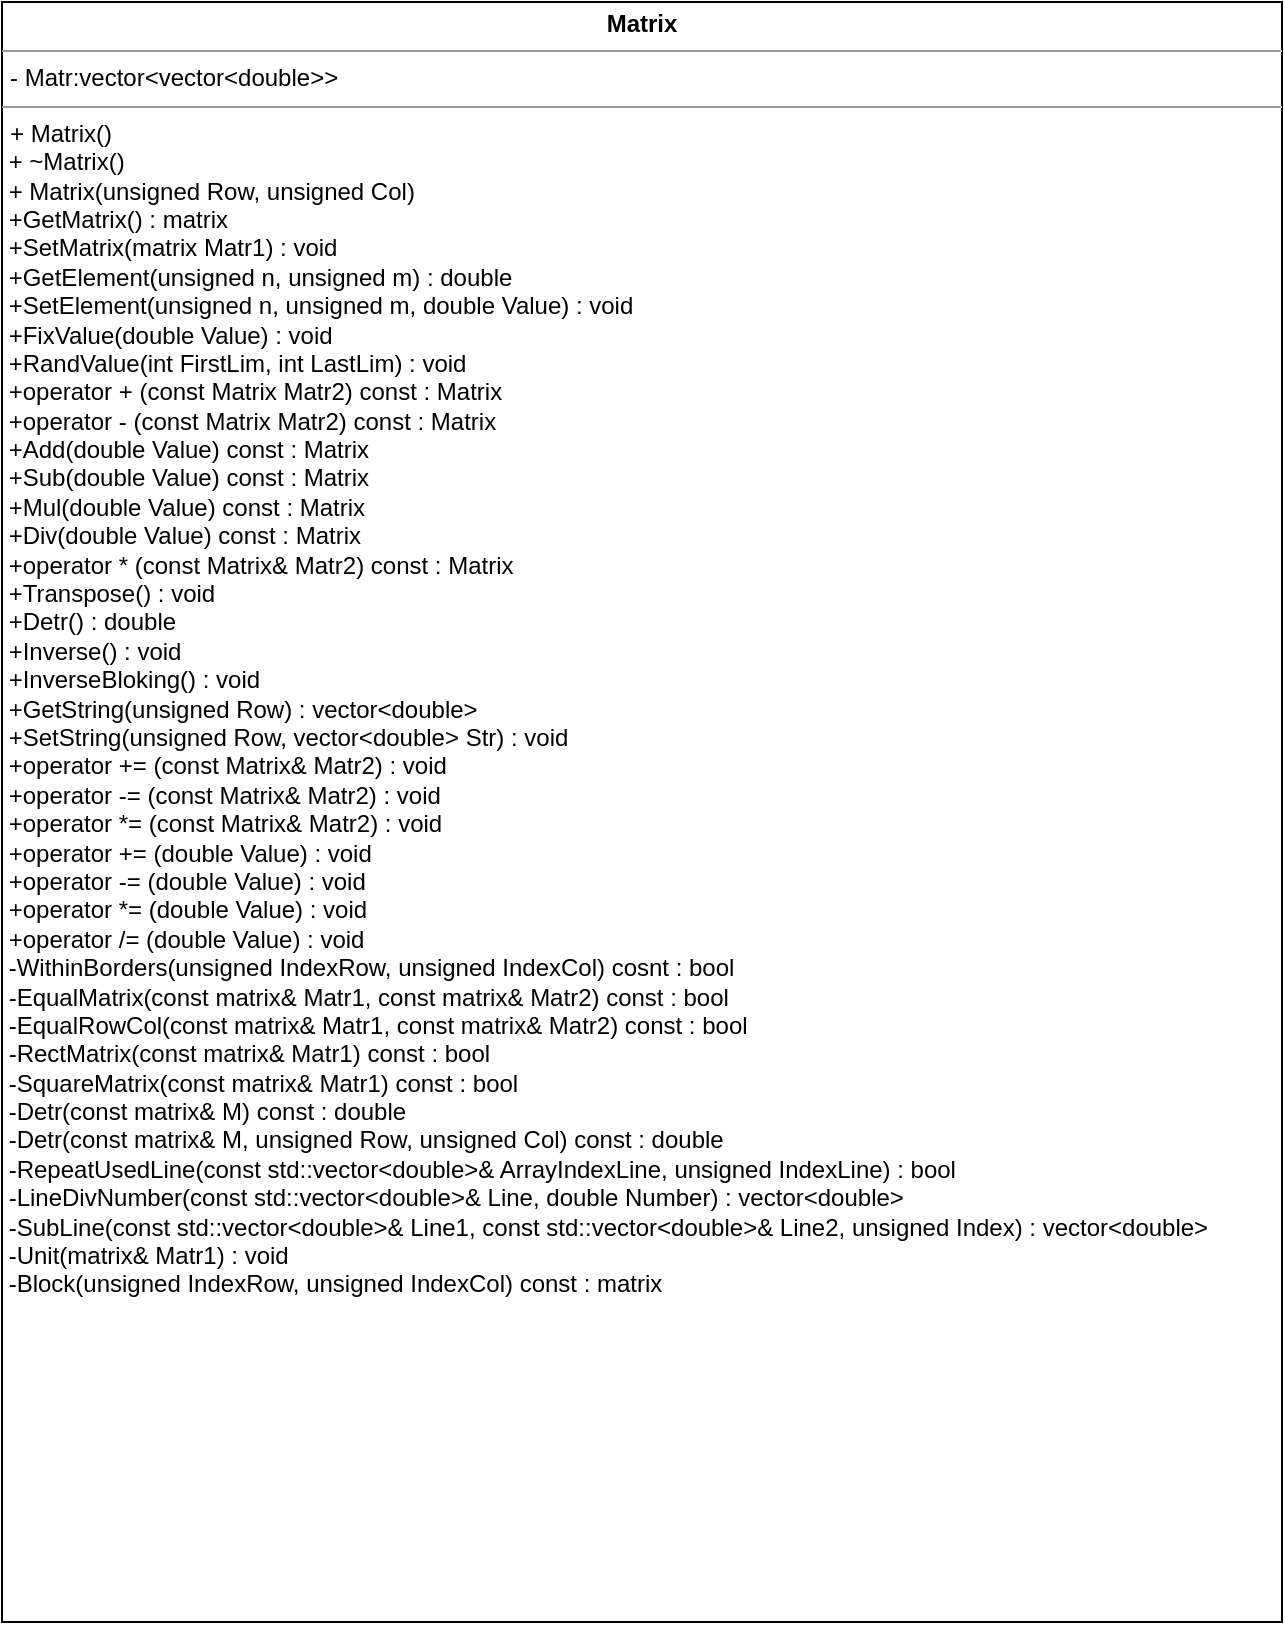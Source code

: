<mxfile version="12.2.0" type="device" pages="1"><diagram id="Cb_7YYXEISywEMdYCYmm" name="Страница 1"><mxGraphModel dx="854" dy="436" grid="1" gridSize="10" guides="1" tooltips="1" connect="1" arrows="1" fold="1" page="1" pageScale="1" pageWidth="827" pageHeight="1169" math="0" shadow="0"><root><mxCell id="0"/><mxCell id="1" parent="0"/><mxCell id="hlAFoEHx2L4_d5qpCudw-1" value="&lt;p style=&quot;margin: 0px ; margin-top: 4px ; text-align: center&quot;&gt;&lt;b&gt;Matrix&lt;/b&gt;&lt;/p&gt;&lt;hr size=&quot;1&quot;&gt;&lt;p style=&quot;margin: 0px ; margin-left: 4px&quot;&gt;- Matr:vector&amp;lt;vector&amp;lt;double&amp;gt;&amp;gt;&lt;/p&gt;&lt;hr size=&quot;1&quot;&gt;&lt;p style=&quot;margin: 0px ; margin-left: 4px&quot;&gt;+ Matrix()&lt;/p&gt;&amp;nbsp;+ ~Matrix()&lt;br&gt;&amp;nbsp;+ Matrix(unsigned Row, unsigned Col)&lt;br&gt;&amp;nbsp;+GetMatrix() : matrix&lt;br&gt;&amp;nbsp;+SetMatrix(matrix Matr1) : void&lt;br&gt;&amp;nbsp;+GetElement(unsigned n, unsigned m) : double&lt;br&gt;&amp;nbsp;+SetElement(unsigned n, unsigned m, double Value) : void&lt;br&gt;&amp;nbsp;+FixValue(double Value) : void&lt;br&gt;&amp;nbsp;+RandValue(int FirstLim, int LastLim) : void&lt;br&gt;&amp;nbsp;+operator + (const Matrix Matr2) const : Matrix&lt;br&gt;&amp;nbsp;+operator - (const Matrix Matr2) const : Matrix&lt;br&gt;&amp;nbsp;+Add(double Value) const : Matrix&lt;br&gt;&amp;nbsp;+Sub(double Value) const : Matrix&lt;br&gt;&amp;nbsp;+Mul(double Value) const : Matrix&lt;br&gt;&amp;nbsp;+Div(double Value) const : Matrix&lt;br&gt;&amp;nbsp;+operator * (const Matrix&amp;amp; Matr2) const : Matrix&lt;br&gt;&amp;nbsp;+Transpose() : void&lt;br&gt;&amp;nbsp;+Detr() : double&lt;br&gt;&amp;nbsp;+Inverse() : void&lt;br&gt;&amp;nbsp;+InverseBloking() : void&lt;br&gt;&amp;nbsp;+GetString(unsigned Row) : vector&amp;lt;double&amp;gt;&lt;br&gt;&amp;nbsp;+SetString(unsigned Row, vector&amp;lt;double&amp;gt; Str) : void&lt;br&gt;&amp;nbsp;+operator += (const Matrix&amp;amp; Matr2) : void&lt;br&gt;&amp;nbsp;+operator -= (const Matrix&amp;amp; Matr2) : void&lt;br&gt;&amp;nbsp;+operator *= (const Matrix&amp;amp; Matr2) : void&lt;br&gt;&amp;nbsp;+operator += (double Value) : void&lt;br&gt;&amp;nbsp;+operator -= (double Value) : void&lt;br&gt;&amp;nbsp;+operator *= (double Value) : void&lt;br&gt;&amp;nbsp;+operator /= (double Value) : void&lt;br&gt;&amp;nbsp;-WithinBorders(unsigned IndexRow, unsigned IndexCol) cosnt : bool&lt;br&gt;&amp;nbsp;-EqualMatrix(const matrix&amp;amp; Matr1, const matrix&amp;amp; Matr2) const : bool&lt;br&gt;&amp;nbsp;-EqualRowCol(const matrix&amp;amp; Matr1, const matrix&amp;amp; Matr2) const : bool&lt;br&gt;&amp;nbsp;-RectMatrix(const matrix&amp;amp; Matr1) const : bool&lt;br&gt;&amp;nbsp;-SquareMatrix(const matrix&amp;amp; Matr1) const : bool&lt;br&gt;&amp;nbsp;-Detr(const matrix&amp;amp; M) const : double&lt;br&gt;&amp;nbsp;-Detr(const matrix&amp;amp; M, unsigned Row, unsigned Col) const : double&lt;br&gt;&amp;nbsp;-RepeatUsedLine(const std::vector&amp;lt;double&amp;gt;&amp;amp; ArrayIndexLine, unsigned IndexLine) : bool&lt;br&gt;&amp;nbsp;-LineDivNumber(const std::vector&amp;lt;double&amp;gt;&amp;amp; Line, double Number) : vector&amp;lt;double&amp;gt;&lt;br&gt;&amp;nbsp;-SubLine(const std::vector&amp;lt;double&amp;gt;&amp;amp; Line1, const std::vector&amp;lt;double&amp;gt;&amp;amp; Line2, unsigned Index) : vector&amp;lt;double&amp;gt;&lt;br&gt;&amp;nbsp;-Unit(matrix&amp;amp; Matr1) : void&lt;br&gt;&amp;nbsp;-Block(unsigned IndexRow, unsigned IndexCol) const : matrix&lt;br&gt;&amp;nbsp;&lt;br&gt;&lt;br&gt;&amp;nbsp;" style="verticalAlign=top;align=left;overflow=fill;fontSize=12;fontFamily=Helvetica;html=1;" parent="1" vertex="1"><mxGeometry x="20" y="20" width="640" height="810" as="geometry"/></mxCell></root></mxGraphModel></diagram></mxfile>